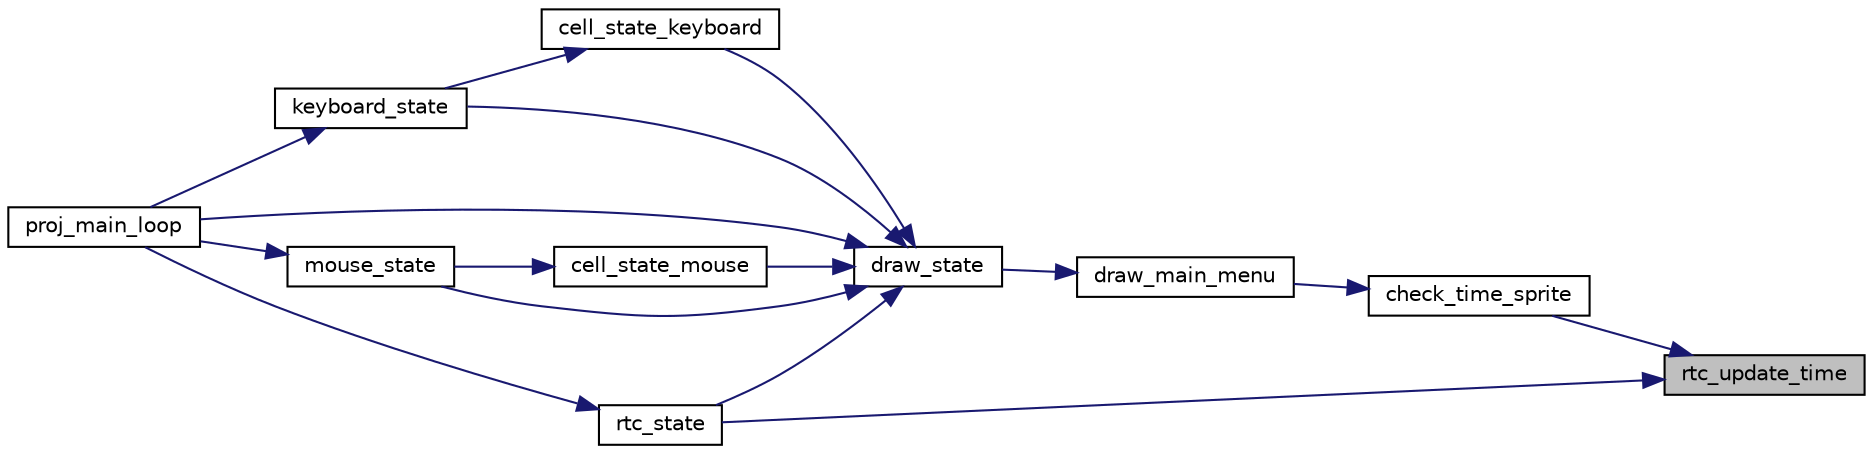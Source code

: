 digraph "rtc_update_time"
{
 // LATEX_PDF_SIZE
  edge [fontname="Helvetica",fontsize="10",labelfontname="Helvetica",labelfontsize="10"];
  node [fontname="Helvetica",fontsize="10",shape=record];
  rankdir="RL";
  Node1 [label="rtc_update_time",height=0.2,width=0.4,color="black", fillcolor="grey75", style="filled", fontcolor="black",tooltip=" "];
  Node1 -> Node2 [dir="back",color="midnightblue",fontsize="10",style="solid"];
  Node2 [label="check_time_sprite",height=0.2,width=0.4,color="black", fillcolor="white", style="filled",URL="$view_8c.html#ae7fa611cf3ac30a98397d1cd5dbfd2d5",tooltip="Determines the appropriate sky sprite based on the current time."];
  Node2 -> Node3 [dir="back",color="midnightblue",fontsize="10",style="solid"];
  Node3 [label="draw_main_menu",height=0.2,width=0.4,color="black", fillcolor="white", style="filled",URL="$view_8c.html#a83361e027b6f0dd917305f1f82dedda3",tooltip="Draws the main menu."];
  Node3 -> Node4 [dir="back",color="midnightblue",fontsize="10",style="solid"];
  Node4 [label="draw_state",height=0.2,width=0.4,color="black", fillcolor="white", style="filled",URL="$view_8c.html#ac39d6d91d19c72e4ee591d52c4281dc4",tooltip="Draws the current game state."];
  Node4 -> Node5 [dir="back",color="midnightblue",fontsize="10",style="solid"];
  Node5 [label="cell_state_keyboard",height=0.2,width=0.4,color="black", fillcolor="white", style="filled",URL="$state_8c.html#a14575ad012aa8dfb26d627e6c1f200f0",tooltip="Handles keyboard input for cell selection and interaction."];
  Node5 -> Node6 [dir="back",color="midnightblue",fontsize="10",style="solid"];
  Node6 [label="keyboard_state",height=0.2,width=0.4,color="black", fillcolor="white", style="filled",URL="$state_8c.html#a85a5a00216c3c664ad37836286e09be6",tooltip="Handles keyboard input and updates the game state accordingly."];
  Node6 -> Node7 [dir="back",color="midnightblue",fontsize="10",style="solid"];
  Node7 [label="proj_main_loop",height=0.2,width=0.4,color="black", fillcolor="white", style="filled",URL="$main_8c.html#a2a16f651eccbd248e1ad3b3b924b143b",tooltip=" "];
  Node4 -> Node8 [dir="back",color="midnightblue",fontsize="10",style="solid"];
  Node8 [label="cell_state_mouse",height=0.2,width=0.4,color="black", fillcolor="white", style="filled",URL="$state_8c.html#adb2d47d83be7d90be9b4bb9cb9472bb0",tooltip="Handles mouse input for cell selection and interaction."];
  Node8 -> Node9 [dir="back",color="midnightblue",fontsize="10",style="solid"];
  Node9 [label="mouse_state",height=0.2,width=0.4,color="black", fillcolor="white", style="filled",URL="$state_8c.html#aef2e501a29ca47dd1826c6b2c0ebe666",tooltip="Handles mouse input and updates the game state accordingly."];
  Node9 -> Node7 [dir="back",color="midnightblue",fontsize="10",style="solid"];
  Node4 -> Node6 [dir="back",color="midnightblue",fontsize="10",style="solid"];
  Node4 -> Node9 [dir="back",color="midnightblue",fontsize="10",style="solid"];
  Node4 -> Node7 [dir="back",color="midnightblue",fontsize="10",style="solid"];
  Node4 -> Node10 [dir="back",color="midnightblue",fontsize="10",style="solid"];
  Node10 [label="rtc_state",height=0.2,width=0.4,color="black", fillcolor="white", style="filled",URL="$state_8c.html#a9ef0fb9a645256112121584c07ac2133",tooltip="Handles the real-time clock (RTC) state."];
  Node10 -> Node7 [dir="back",color="midnightblue",fontsize="10",style="solid"];
  Node1 -> Node10 [dir="back",color="midnightblue",fontsize="10",style="solid"];
}
